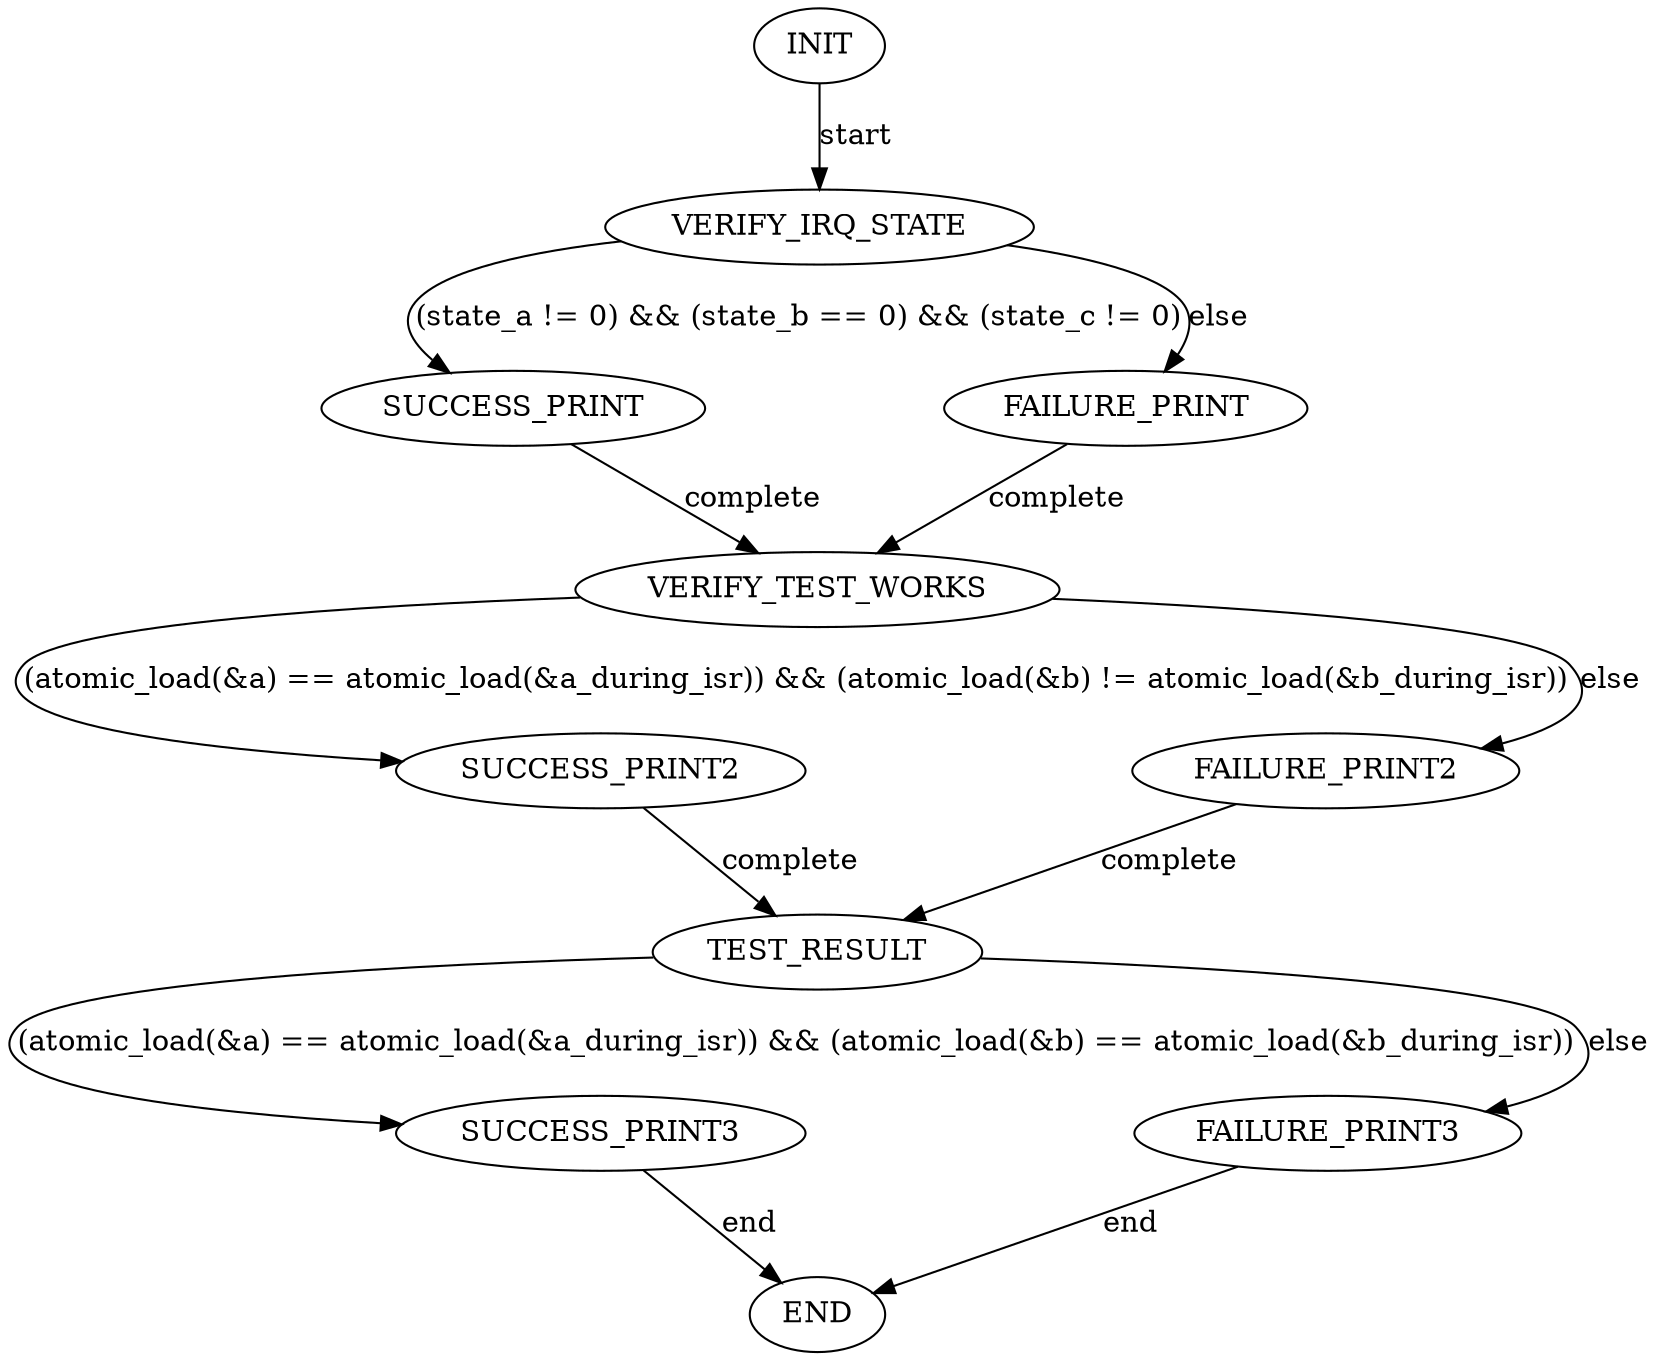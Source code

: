 // FSM
digraph {
	INIT [label=INIT]
	INIT -> VERIFY_IRQ_STATE [label=start]
	VERIFY_IRQ_STATE [label=VERIFY_IRQ_STATE]
	VERIFY_IRQ_STATE -> SUCCESS_PRINT [label="(state_a != 0) && (state_b == 0) && (state_c != 0)"]
	VERIFY_IRQ_STATE -> FAILURE_PRINT [label=else]
	SUCCESS_PRINT [label=SUCCESS_PRINT]
	SUCCESS_PRINT -> VERIFY_TEST_WORKS [label=complete]
	FAILURE_PRINT [label=FAILURE_PRINT]
	FAILURE_PRINT -> VERIFY_TEST_WORKS [label=complete]
	VERIFY_TEST_WORKS [label=VERIFY_TEST_WORKS]
	VERIFY_TEST_WORKS -> SUCCESS_PRINT2 [label="(atomic_load(&a) == atomic_load(&a_during_isr)) && (atomic_load(&b) != atomic_load(&b_during_isr))"]
	VERIFY_TEST_WORKS -> FAILURE_PRINT2 [label=else]
	SUCCESS_PRINT2 [label=SUCCESS_PRINT2]
	SUCCESS_PRINT2 -> TEST_RESULT [label=complete]
	FAILURE_PRINT2 [label=FAILURE_PRINT2]
	FAILURE_PRINT2 -> TEST_RESULT [label=complete]
	TEST_RESULT [label=TEST_RESULT]
	TEST_RESULT -> SUCCESS_PRINT3 [label="(atomic_load(&a) == atomic_load(&a_during_isr)) && (atomic_load(&b) == atomic_load(&b_during_isr))"]
	TEST_RESULT -> FAILURE_PRINT3 [label=else]
	SUCCESS_PRINT3 [label=SUCCESS_PRINT3]
	SUCCESS_PRINT3 -> END [label=end]
	FAILURE_PRINT3 [label=FAILURE_PRINT3]
	FAILURE_PRINT3 -> END [label=end]
	END [label=END]
}
